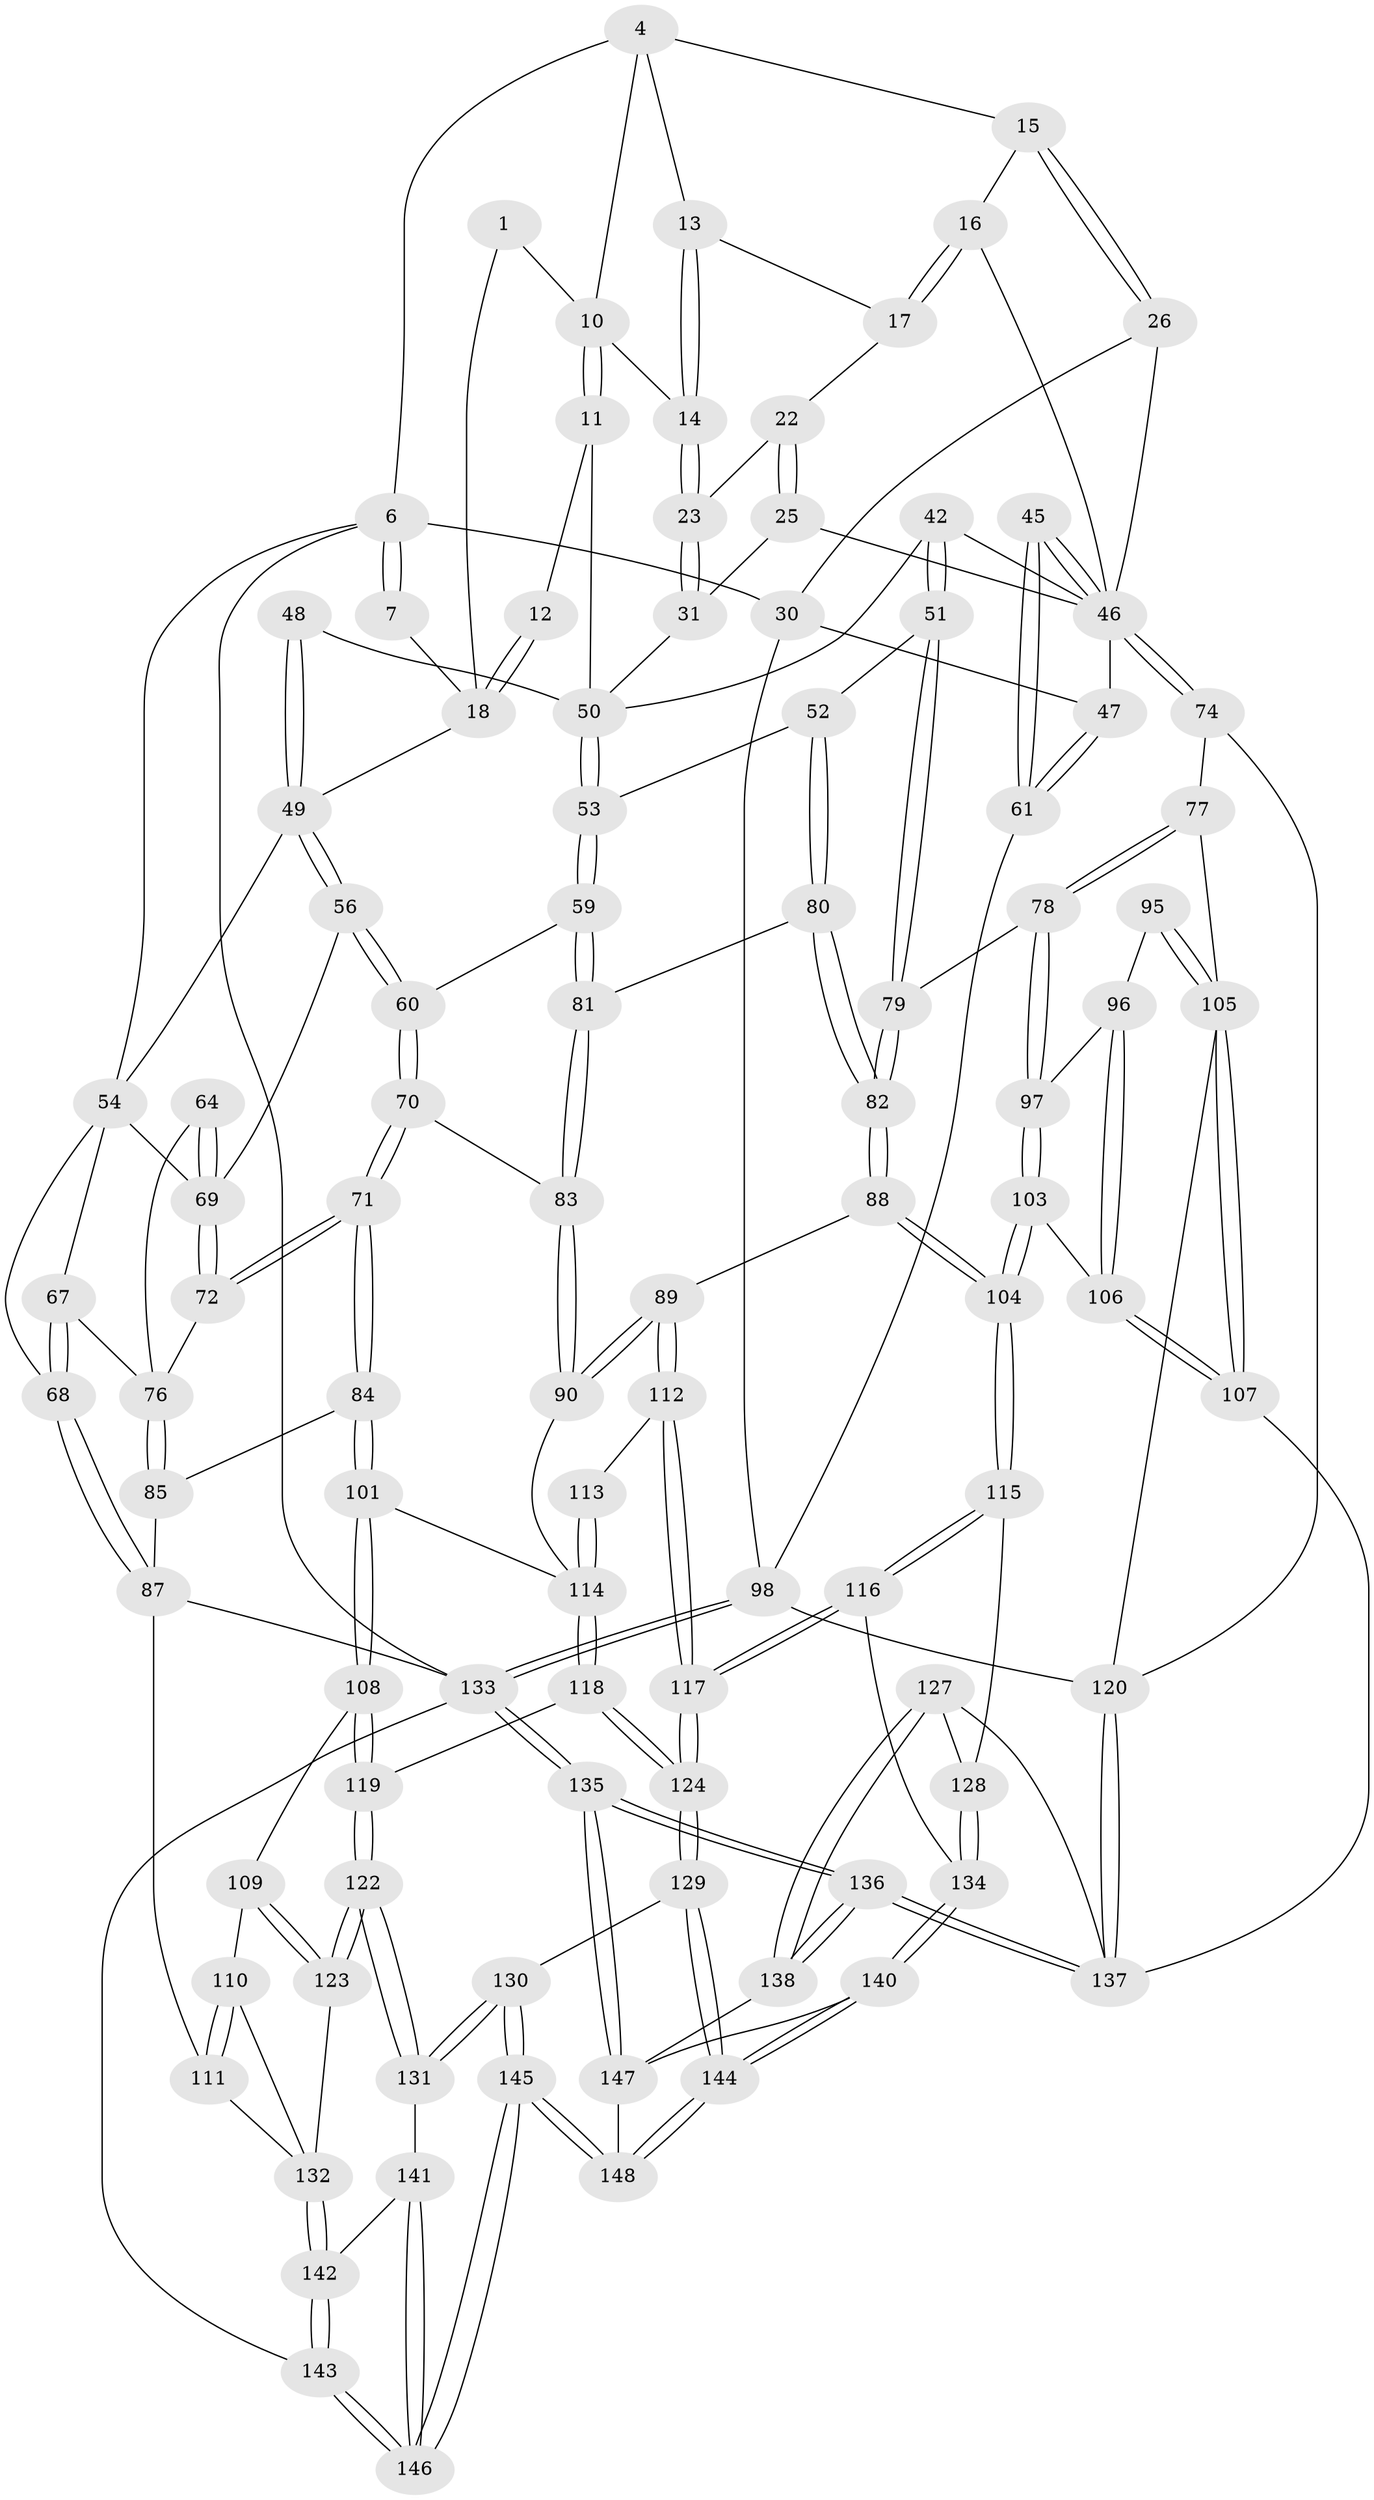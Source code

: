 // original degree distribution, {3: 0.013513513513513514, 4: 0.22972972972972974, 6: 0.21621621621621623, 5: 0.5405405405405406}
// Generated by graph-tools (version 1.1) at 2025/05/03/04/25 22:05:19]
// undirected, 103 vertices, 249 edges
graph export_dot {
graph [start="1"]
  node [color=gray90,style=filled];
  1 [pos="+0.43795884254643874+0"];
  4 [pos="+0.7889588551275516+0",super="+3"];
  6 [pos="+0+0",super="+5"];
  7 [pos="+0.04980661099618691+0"];
  10 [pos="+0.4248126026199956+0.14051890605944917",super="+2"];
  11 [pos="+0.38719449515663834+0.16469548667686798"];
  12 [pos="+0.34654157887668646+0.13053427642416043"];
  13 [pos="+0.5742942264100382+0.06469036163660209"];
  14 [pos="+0.5228538635937986+0.1450436739362705"];
  15 [pos="+0.7967625832843247+0.08398682535936423"];
  16 [pos="+0.7940257872123875+0.08572244703687863"];
  17 [pos="+0.6788621147690532+0.1279295294606779"];
  18 [pos="+0.15068906520534786+0.13453350952543255",super="+9+8"];
  22 [pos="+0.6758960761907268+0.1343112594403566"];
  23 [pos="+0.5582609248872901+0.21049629931978472"];
  25 [pos="+0.6723273422492994+0.25691026296234304"];
  26 [pos="+0.8920088428095297+0.17086529634065403"];
  30 [pos="+1+0.1668494735036538",super="+29"];
  31 [pos="+0.5630298043140544+0.26517925502156336"];
  42 [pos="+0.5677780248076516+0.4083487675961375"];
  45 [pos="+0.775353937954393+0.4672243125479552"];
  46 [pos="+0.7648627953695902+0.47819752285937767",super="+41+28+44"];
  47 [pos="+0.9168982047432186+0.35943906995673985"];
  48 [pos="+0.3349944743438762+0.3204436353824816",super="+34"];
  49 [pos="+0.30156965944607217+0.3586449006761643",super="+36+35"];
  50 [pos="+0.366168262455978+0.3339131523070322",super="+43+33"];
  51 [pos="+0.5567082388083245+0.425351729510462"];
  52 [pos="+0.5318494455296161+0.43938220932446986"];
  53 [pos="+0.4294587799265103+0.41789794555047893"];
  54 [pos="+0.14361106025152312+0.39617570405494856",super="+37+38"];
  56 [pos="+0.2913141126853892+0.41673241840557895"];
  59 [pos="+0.3830734178762328+0.4883415070308419"];
  60 [pos="+0.3060031688466423+0.4658110061314686"];
  61 [pos="+0.9104883035622485+0.41253560048924603"];
  64 [pos="+0.15505829263299145+0.47097649468067504"];
  67 [pos="+0+0.505950039604424",super="+66+55"];
  68 [pos="+0+0.5686322479151071",super="+39+40"];
  69 [pos="+0.18381162866434922+0.506104561369772",super="+57+58"];
  70 [pos="+0.2644584496450421+0.5532001729059685"];
  71 [pos="+0.22138862804391787+0.5764796212366802"];
  72 [pos="+0.18434285268571213+0.5084111526272874"];
  74 [pos="+0.7652997855771502+0.5062092994364004"];
  76 [pos="+0.08983715711889237+0.5226148805696781",super="+75"];
  77 [pos="+0.7404786055563878+0.5344349849339408"];
  78 [pos="+0.6721867199884917+0.5837983101472629"];
  79 [pos="+0.6340086037883127+0.5746969703416521"];
  80 [pos="+0.4763540975769102+0.5471457542076968"];
  81 [pos="+0.4150545508954163+0.5451857915089083"];
  82 [pos="+0.5240059139622886+0.6231215136850077"];
  83 [pos="+0.3709227757154933+0.5902527515326048"];
  84 [pos="+0.20485214022448586+0.6095083167829267"];
  85 [pos="+0.09392882004670917+0.586072801379172"];
  87 [pos="+0+0.6930856538859398",super="+86"];
  88 [pos="+0.5119591556107407+0.6739725160545765"];
  89 [pos="+0.4502594504546317+0.6877071637929453"];
  90 [pos="+0.37319621093657296+0.6291370376561878"];
  95 [pos="+0.7219616092843978+0.6689294802789247"];
  96 [pos="+0.6896469902883061+0.6510875025429452"];
  97 [pos="+0.6727436953416573+0.5875942224470454"];
  98 [pos="+1+0.6713804536884386",super="+63"];
  101 [pos="+0.21249034419305254+0.6645807368623228"];
  103 [pos="+0.5696172371488185+0.7288602469561618"];
  104 [pos="+0.5543915976245453+0.7325761345753783"];
  105 [pos="+0.7621870602919191+0.6933061770757447",super="+94"];
  106 [pos="+0.6537555955888951+0.7197545380910516"];
  107 [pos="+0.6933420204783172+0.7671261470280899"];
  108 [pos="+0.19820778767209704+0.685006686501275"];
  109 [pos="+0.19793040937009118+0.6852097860029062"];
  110 [pos="+0.13160134018596162+0.7213646875634293"];
  111 [pos="+0+0.7498293400548824"];
  112 [pos="+0.4179552816290134+0.7289864170478523"];
  113 [pos="+0.39356826692074726+0.7303345596119812"];
  114 [pos="+0.3198516204735844+0.7807641371950892",super="+100+99"];
  115 [pos="+0.551144284063363+0.7724966332204741"];
  116 [pos="+0.5057791886471935+0.8491962347766177"];
  117 [pos="+0.4355448448494888+0.8631682970023139"];
  118 [pos="+0.31810146890990904+0.7994359343306606"];
  119 [pos="+0.24445724324696952+0.8034442075942938"];
  120 [pos="+0.8733619052574996+0.7659008275137291",super="+92+91+73"];
  122 [pos="+0.194638968702328+0.8568193484306328"];
  123 [pos="+0.18429519188332882+0.8427317247478952"];
  124 [pos="+0.38221053616183703+0.9004815637696645"];
  127 [pos="+0.6786333622013219+0.8313305538890514"];
  128 [pos="+0.6556227760380237+0.8266878687112201"];
  129 [pos="+0.3675926022832265+0.9341032157133043"];
  130 [pos="+0.2238680071676608+0.9042908937431929"];
  131 [pos="+0.19437808019383768+0.8845690068451307"];
  132 [pos="+0.012981134681890395+0.8034011486216538",super="+125"];
  133 [pos="+1+1",super="+102"];
  134 [pos="+0.5507818498272132+0.8924463424454794"];
  135 [pos="+0.9561235520376072+1"];
  136 [pos="+0.8347750506405083+1"];
  137 [pos="+0.8425807783429308+0.8382012971987929",super="+126+121"];
  138 [pos="+0.6789403049966968+0.929935068709095"];
  140 [pos="+0.5658394494590114+0.9147205872321493"];
  141 [pos="+0.18112560457322807+0.8911316488557254"];
  142 [pos="+0.0779909647148263+0.9057481059285045"];
  143 [pos="+0+1"];
  144 [pos="+0.3998497563100855+1"];
  145 [pos="+0.14882606328898326+1"];
  146 [pos="+0.04533319018994157+1"];
  147 [pos="+0.5462574819025225+1",super="+139"];
  148 [pos="+0.3994501222472752+1"];
  1 -- 10;
  1 -- 18;
  4 -- 15;
  4 -- 6;
  4 -- 10;
  4 -- 13;
  6 -- 7;
  6 -- 7;
  6 -- 133 [weight=2];
  6 -- 30;
  6 -- 54;
  7 -- 18;
  10 -- 11;
  10 -- 11;
  10 -- 14;
  11 -- 12;
  11 -- 50;
  12 -- 18 [weight=2];
  12 -- 18;
  13 -- 14;
  13 -- 14;
  13 -- 17;
  14 -- 23;
  14 -- 23;
  15 -- 16;
  15 -- 26;
  15 -- 26;
  16 -- 17;
  16 -- 17;
  16 -- 46;
  17 -- 22;
  18 -- 49;
  22 -- 23;
  22 -- 25;
  22 -- 25;
  23 -- 31;
  23 -- 31;
  25 -- 31;
  25 -- 46;
  26 -- 30;
  26 -- 46;
  30 -- 47;
  30 -- 98;
  31 -- 50;
  42 -- 51;
  42 -- 51;
  42 -- 46;
  42 -- 50;
  45 -- 46 [weight=2];
  45 -- 46;
  45 -- 61;
  45 -- 61;
  46 -- 74;
  46 -- 74;
  46 -- 47;
  47 -- 61;
  47 -- 61;
  48 -- 49 [weight=2];
  48 -- 49;
  48 -- 50 [weight=2];
  49 -- 56;
  49 -- 56;
  49 -- 54 [weight=2];
  50 -- 53;
  50 -- 53;
  51 -- 52;
  51 -- 79;
  51 -- 79;
  52 -- 53;
  52 -- 80;
  52 -- 80;
  53 -- 59;
  53 -- 59;
  54 -- 69;
  54 -- 67;
  54 -- 68 [weight=2];
  56 -- 60;
  56 -- 60;
  56 -- 69;
  59 -- 60;
  59 -- 81;
  59 -- 81;
  60 -- 70;
  60 -- 70;
  61 -- 98;
  64 -- 69 [weight=2];
  64 -- 69;
  64 -- 76;
  67 -- 68 [weight=2];
  67 -- 68;
  67 -- 76 [weight=2];
  68 -- 87;
  68 -- 87;
  69 -- 72;
  69 -- 72;
  70 -- 71;
  70 -- 71;
  70 -- 83;
  71 -- 72;
  71 -- 72;
  71 -- 84;
  71 -- 84;
  72 -- 76;
  74 -- 77;
  74 -- 120;
  76 -- 85;
  76 -- 85;
  77 -- 78;
  77 -- 78;
  77 -- 105;
  78 -- 79;
  78 -- 97;
  78 -- 97;
  79 -- 82;
  79 -- 82;
  80 -- 81;
  80 -- 82;
  80 -- 82;
  81 -- 83;
  81 -- 83;
  82 -- 88;
  82 -- 88;
  83 -- 90;
  83 -- 90;
  84 -- 85;
  84 -- 101;
  84 -- 101;
  85 -- 87;
  87 -- 133;
  87 -- 111;
  88 -- 89;
  88 -- 104;
  88 -- 104;
  89 -- 90;
  89 -- 90;
  89 -- 112;
  89 -- 112;
  90 -- 114;
  95 -- 96;
  95 -- 105 [weight=2];
  95 -- 105;
  96 -- 97;
  96 -- 106;
  96 -- 106;
  97 -- 103;
  97 -- 103;
  98 -- 133;
  98 -- 133;
  98 -- 120 [weight=2];
  101 -- 108;
  101 -- 108;
  101 -- 114;
  103 -- 104;
  103 -- 104;
  103 -- 106;
  104 -- 115;
  104 -- 115;
  105 -- 107;
  105 -- 107;
  105 -- 120;
  106 -- 107;
  106 -- 107;
  107 -- 137;
  108 -- 109;
  108 -- 119;
  108 -- 119;
  109 -- 110;
  109 -- 123;
  109 -- 123;
  110 -- 111;
  110 -- 111;
  110 -- 132;
  111 -- 132;
  112 -- 113;
  112 -- 117;
  112 -- 117;
  113 -- 114 [weight=2];
  113 -- 114;
  114 -- 118;
  114 -- 118;
  115 -- 116;
  115 -- 116;
  115 -- 128;
  116 -- 117;
  116 -- 117;
  116 -- 134;
  117 -- 124;
  117 -- 124;
  118 -- 119;
  118 -- 124;
  118 -- 124;
  119 -- 122;
  119 -- 122;
  120 -- 137 [weight=2];
  120 -- 137;
  122 -- 123;
  122 -- 123;
  122 -- 131;
  122 -- 131;
  123 -- 132;
  124 -- 129;
  124 -- 129;
  127 -- 128;
  127 -- 138;
  127 -- 138;
  127 -- 137;
  128 -- 134;
  128 -- 134;
  129 -- 130;
  129 -- 144;
  129 -- 144;
  130 -- 131;
  130 -- 131;
  130 -- 145;
  130 -- 145;
  131 -- 141;
  132 -- 142;
  132 -- 142;
  133 -- 135;
  133 -- 135;
  133 -- 143;
  134 -- 140;
  134 -- 140;
  135 -- 136;
  135 -- 136;
  135 -- 147;
  135 -- 147;
  136 -- 137;
  136 -- 137;
  136 -- 138;
  136 -- 138;
  138 -- 147;
  140 -- 144;
  140 -- 144;
  140 -- 147;
  141 -- 142;
  141 -- 146;
  141 -- 146;
  142 -- 143;
  142 -- 143;
  143 -- 146;
  143 -- 146;
  144 -- 148;
  144 -- 148;
  145 -- 146;
  145 -- 146;
  145 -- 148;
  145 -- 148;
  147 -- 148;
}
